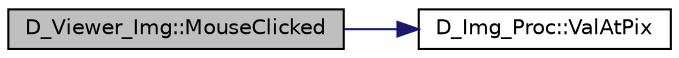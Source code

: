 digraph "D_Viewer_Img::MouseClicked"
{
 // LATEX_PDF_SIZE
  edge [fontname="Helvetica",fontsize="10",labelfontname="Helvetica",labelfontsize="10"];
  node [fontname="Helvetica",fontsize="10",shape=record];
  rankdir="LR";
  Node1 [label="D_Viewer_Img::MouseClicked",height=0.2,width=0.4,color="black", fillcolor="grey75", style="filled", fontcolor="black",tooltip=" "];
  Node1 -> Node2 [color="midnightblue",fontsize="10",style="solid",fontname="Helvetica"];
  Node2 [label="D_Img_Proc::ValAtPix",height=0.2,width=0.4,color="black", fillcolor="white", style="filled",URL="$class_d___img___proc.html#aa3d874147bd272b028da080c1454b88c",tooltip=" "];
}

